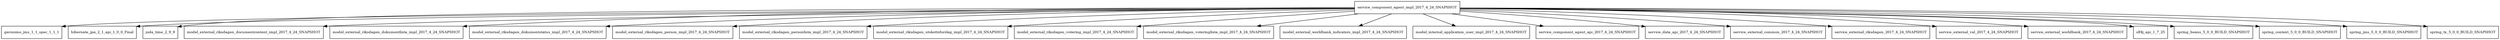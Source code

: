 digraph service_component_agent_impl_2017_4_24_SNAPSHOT_dependencies {
  node [shape = box, fontsize=10.0];
  service_component_agent_impl_2017_4_24_SNAPSHOT -> geronimo_jms_1_1_spec_1_1_1;
  service_component_agent_impl_2017_4_24_SNAPSHOT -> hibernate_jpa_2_1_api_1_0_0_Final;
  service_component_agent_impl_2017_4_24_SNAPSHOT -> joda_time_2_9_9;
  service_component_agent_impl_2017_4_24_SNAPSHOT -> model_external_riksdagen_documentcontent_impl_2017_4_24_SNAPSHOT;
  service_component_agent_impl_2017_4_24_SNAPSHOT -> model_external_riksdagen_dokumentlista_impl_2017_4_24_SNAPSHOT;
  service_component_agent_impl_2017_4_24_SNAPSHOT -> model_external_riksdagen_dokumentstatus_impl_2017_4_24_SNAPSHOT;
  service_component_agent_impl_2017_4_24_SNAPSHOT -> model_external_riksdagen_person_impl_2017_4_24_SNAPSHOT;
  service_component_agent_impl_2017_4_24_SNAPSHOT -> model_external_riksdagen_personlista_impl_2017_4_24_SNAPSHOT;
  service_component_agent_impl_2017_4_24_SNAPSHOT -> model_external_riksdagen_utskottsforslag_impl_2017_4_24_SNAPSHOT;
  service_component_agent_impl_2017_4_24_SNAPSHOT -> model_external_riksdagen_votering_impl_2017_4_24_SNAPSHOT;
  service_component_agent_impl_2017_4_24_SNAPSHOT -> model_external_riksdagen_voteringlista_impl_2017_4_24_SNAPSHOT;
  service_component_agent_impl_2017_4_24_SNAPSHOT -> model_external_worldbank_indicators_impl_2017_4_24_SNAPSHOT;
  service_component_agent_impl_2017_4_24_SNAPSHOT -> model_internal_application_user_impl_2017_4_24_SNAPSHOT;
  service_component_agent_impl_2017_4_24_SNAPSHOT -> service_component_agent_api_2017_4_24_SNAPSHOT;
  service_component_agent_impl_2017_4_24_SNAPSHOT -> service_data_api_2017_4_24_SNAPSHOT;
  service_component_agent_impl_2017_4_24_SNAPSHOT -> service_external_common_2017_4_24_SNAPSHOT;
  service_component_agent_impl_2017_4_24_SNAPSHOT -> service_external_riksdagen_2017_4_24_SNAPSHOT;
  service_component_agent_impl_2017_4_24_SNAPSHOT -> service_external_val_2017_4_24_SNAPSHOT;
  service_component_agent_impl_2017_4_24_SNAPSHOT -> service_external_worldbank_2017_4_24_SNAPSHOT;
  service_component_agent_impl_2017_4_24_SNAPSHOT -> slf4j_api_1_7_25;
  service_component_agent_impl_2017_4_24_SNAPSHOT -> spring_beans_5_0_0_BUILD_SNAPSHOT;
  service_component_agent_impl_2017_4_24_SNAPSHOT -> spring_context_5_0_0_BUILD_SNAPSHOT;
  service_component_agent_impl_2017_4_24_SNAPSHOT -> spring_jms_5_0_0_BUILD_SNAPSHOT;
  service_component_agent_impl_2017_4_24_SNAPSHOT -> spring_tx_5_0_0_BUILD_SNAPSHOT;
}
